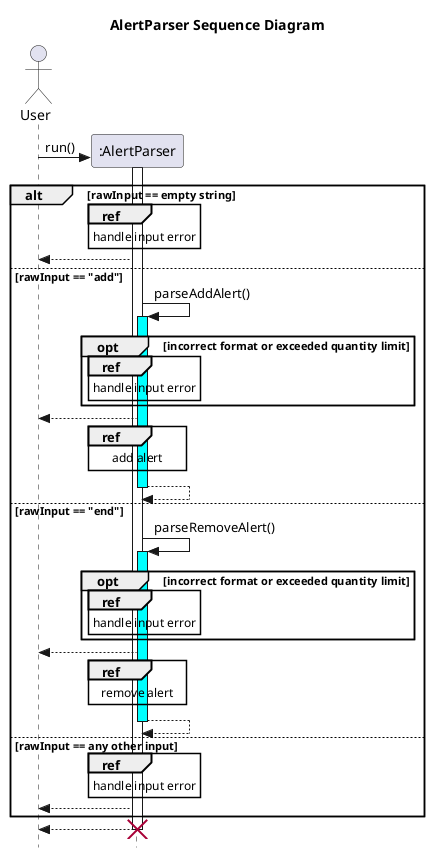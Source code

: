 @startuml
'https://plantuml.com/sequence-diagram
title AlertParser Sequence Diagram

skinparam style strictuml
actor User
participant ":AlertParser"

User -> ":AlertParser" **:run()
activate ":AlertParser"

alt rawInput == empty string
    ref over ":AlertParser"
        handle input error
    end
    ":AlertParser" --> User


else rawInput == "add"

    ":AlertParser" -> ":AlertParser": parseAddAlert()
    activate ":AlertParser" #cyan
        opt incorrect format or exceeded quantity limit
            ref over ":AlertParser"
                handle input error
            end ref
        end

    ":AlertParser" --> User
        ref over ":AlertParser"
            add alert
        end ref
    return

else rawInput == "end"

    ":AlertParser" -> ":AlertParser": parseRemoveAlert()
     activate ":AlertParser" #cyan
        opt incorrect format or exceeded quantity limit
            ref over ":AlertParser"
                handle input error
            end ref
        end

    ":AlertParser" --> User
        ref over ":AlertParser"
            remove alert
        end ref
    return


else rawInput == any other input
   ref over ":AlertParser"
    handle input error
    end ref
    ":AlertParser" --> User
end
return
destroy ":AlertParser"



@enduml